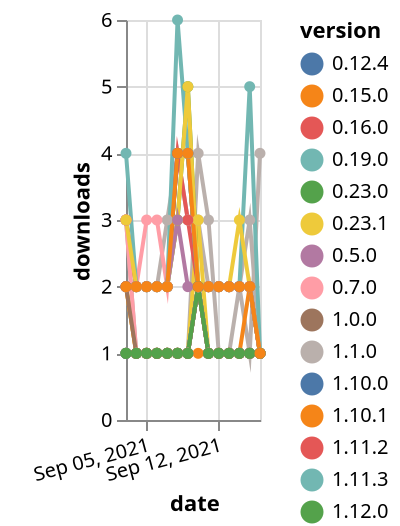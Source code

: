 {"$schema": "https://vega.github.io/schema/vega-lite/v5.json", "description": "A simple bar chart with embedded data.", "data": {"values": [{"date": "2021-09-03", "total": 28, "delta": 3, "version": "1.15.1"}, {"date": "2021-09-04", "total": 29, "delta": 1, "version": "1.15.1"}, {"date": "2021-09-05", "total": 30, "delta": 1, "version": "1.15.1"}, {"date": "2021-09-06", "total": 31, "delta": 1, "version": "1.15.1"}, {"date": "2021-09-07", "total": 32, "delta": 1, "version": "1.15.1"}, {"date": "2021-09-08", "total": 33, "delta": 1, "version": "1.15.1"}, {"date": "2021-09-09", "total": 34, "delta": 1, "version": "1.15.1"}, {"date": "2021-09-10", "total": 38, "delta": 4, "version": "1.15.1"}, {"date": "2021-09-11", "total": 41, "delta": 3, "version": "1.15.1"}, {"date": "2021-09-12", "total": 42, "delta": 1, "version": "1.15.1"}, {"date": "2021-09-13", "total": 43, "delta": 1, "version": "1.15.1"}, {"date": "2021-09-14", "total": 45, "delta": 2, "version": "1.15.1"}, {"date": "2021-09-15", "total": 46, "delta": 1, "version": "1.15.1"}, {"date": "2021-09-16", "total": 50, "delta": 4, "version": "1.15.1"}, {"date": "2021-09-03", "total": 2486, "delta": 2, "version": "1.1.0"}, {"date": "2021-09-04", "total": 2488, "delta": 2, "version": "1.1.0"}, {"date": "2021-09-05", "total": 2490, "delta": 2, "version": "1.1.0"}, {"date": "2021-09-06", "total": 2492, "delta": 2, "version": "1.1.0"}, {"date": "2021-09-07", "total": 2495, "delta": 3, "version": "1.1.0"}, {"date": "2021-09-08", "total": 2499, "delta": 4, "version": "1.1.0"}, {"date": "2021-09-09", "total": 2502, "delta": 3, "version": "1.1.0"}, {"date": "2021-09-10", "total": 2505, "delta": 3, "version": "1.1.0"}, {"date": "2021-09-11", "total": 2507, "delta": 2, "version": "1.1.0"}, {"date": "2021-09-12", "total": 2509, "delta": 2, "version": "1.1.0"}, {"date": "2021-09-13", "total": 2511, "delta": 2, "version": "1.1.0"}, {"date": "2021-09-14", "total": 2513, "delta": 2, "version": "1.1.0"}, {"date": "2021-09-15", "total": 2516, "delta": 3, "version": "1.1.0"}, {"date": "2021-09-16", "total": 2517, "delta": 1, "version": "1.1.0"}, {"date": "2021-09-03", "total": 224, "delta": 1, "version": "1.6.0"}, {"date": "2021-09-04", "total": 225, "delta": 1, "version": "1.6.0"}, {"date": "2021-09-05", "total": 226, "delta": 1, "version": "1.6.0"}, {"date": "2021-09-06", "total": 227, "delta": 1, "version": "1.6.0"}, {"date": "2021-09-07", "total": 228, "delta": 1, "version": "1.6.0"}, {"date": "2021-09-08", "total": 229, "delta": 1, "version": "1.6.0"}, {"date": "2021-09-09", "total": 230, "delta": 1, "version": "1.6.0"}, {"date": "2021-09-10", "total": 232, "delta": 2, "version": "1.6.0"}, {"date": "2021-09-11", "total": 233, "delta": 1, "version": "1.6.0"}, {"date": "2021-09-12", "total": 234, "delta": 1, "version": "1.6.0"}, {"date": "2021-09-13", "total": 235, "delta": 1, "version": "1.6.0"}, {"date": "2021-09-14", "total": 236, "delta": 1, "version": "1.6.0"}, {"date": "2021-09-15", "total": 237, "delta": 1, "version": "1.6.0"}, {"date": "2021-09-16", "total": 238, "delta": 1, "version": "1.6.0"}, {"date": "2021-09-03", "total": 163, "delta": 1, "version": "1.10.1"}, {"date": "2021-09-04", "total": 164, "delta": 1, "version": "1.10.1"}, {"date": "2021-09-05", "total": 165, "delta": 1, "version": "1.10.1"}, {"date": "2021-09-06", "total": 166, "delta": 1, "version": "1.10.1"}, {"date": "2021-09-07", "total": 167, "delta": 1, "version": "1.10.1"}, {"date": "2021-09-08", "total": 168, "delta": 1, "version": "1.10.1"}, {"date": "2021-09-09", "total": 169, "delta": 1, "version": "1.10.1"}, {"date": "2021-09-10", "total": 171, "delta": 2, "version": "1.10.1"}, {"date": "2021-09-11", "total": 172, "delta": 1, "version": "1.10.1"}, {"date": "2021-09-12", "total": 173, "delta": 1, "version": "1.10.1"}, {"date": "2021-09-13", "total": 174, "delta": 1, "version": "1.10.1"}, {"date": "2021-09-14", "total": 175, "delta": 1, "version": "1.10.1"}, {"date": "2021-09-15", "total": 176, "delta": 1, "version": "1.10.1"}, {"date": "2021-09-16", "total": 177, "delta": 1, "version": "1.10.1"}, {"date": "2021-09-03", "total": 271, "delta": 1, "version": "1.9.2"}, {"date": "2021-09-04", "total": 272, "delta": 1, "version": "1.9.2"}, {"date": "2021-09-05", "total": 273, "delta": 1, "version": "1.9.2"}, {"date": "2021-09-06", "total": 274, "delta": 1, "version": "1.9.2"}, {"date": "2021-09-07", "total": 275, "delta": 1, "version": "1.9.2"}, {"date": "2021-09-08", "total": 276, "delta": 1, "version": "1.9.2"}, {"date": "2021-09-09", "total": 277, "delta": 1, "version": "1.9.2"}, {"date": "2021-09-10", "total": 280, "delta": 3, "version": "1.9.2"}, {"date": "2021-09-11", "total": 281, "delta": 1, "version": "1.9.2"}, {"date": "2021-09-12", "total": 282, "delta": 1, "version": "1.9.2"}, {"date": "2021-09-13", "total": 283, "delta": 1, "version": "1.9.2"}, {"date": "2021-09-14", "total": 284, "delta": 1, "version": "1.9.2"}, {"date": "2021-09-15", "total": 285, "delta": 1, "version": "1.9.2"}, {"date": "2021-09-16", "total": 286, "delta": 1, "version": "1.9.2"}, {"date": "2021-09-03", "total": 145, "delta": 1, "version": "1.11.2"}, {"date": "2021-09-04", "total": 146, "delta": 1, "version": "1.11.2"}, {"date": "2021-09-05", "total": 147, "delta": 1, "version": "1.11.2"}, {"date": "2021-09-06", "total": 148, "delta": 1, "version": "1.11.2"}, {"date": "2021-09-07", "total": 149, "delta": 1, "version": "1.11.2"}, {"date": "2021-09-08", "total": 150, "delta": 1, "version": "1.11.2"}, {"date": "2021-09-09", "total": 151, "delta": 1, "version": "1.11.2"}, {"date": "2021-09-10", "total": 153, "delta": 2, "version": "1.11.2"}, {"date": "2021-09-11", "total": 154, "delta": 1, "version": "1.11.2"}, {"date": "2021-09-12", "total": 155, "delta": 1, "version": "1.11.2"}, {"date": "2021-09-13", "total": 156, "delta": 1, "version": "1.11.2"}, {"date": "2021-09-14", "total": 157, "delta": 1, "version": "1.11.2"}, {"date": "2021-09-15", "total": 158, "delta": 1, "version": "1.11.2"}, {"date": "2021-09-16", "total": 159, "delta": 1, "version": "1.11.2"}, {"date": "2021-09-03", "total": 187, "delta": 1, "version": "1.8.0"}, {"date": "2021-09-04", "total": 188, "delta": 1, "version": "1.8.0"}, {"date": "2021-09-05", "total": 189, "delta": 1, "version": "1.8.0"}, {"date": "2021-09-06", "total": 190, "delta": 1, "version": "1.8.0"}, {"date": "2021-09-07", "total": 191, "delta": 1, "version": "1.8.0"}, {"date": "2021-09-08", "total": 192, "delta": 1, "version": "1.8.0"}, {"date": "2021-09-09", "total": 193, "delta": 1, "version": "1.8.0"}, {"date": "2021-09-10", "total": 195, "delta": 2, "version": "1.8.0"}, {"date": "2021-09-11", "total": 196, "delta": 1, "version": "1.8.0"}, {"date": "2021-09-12", "total": 197, "delta": 1, "version": "1.8.0"}, {"date": "2021-09-13", "total": 198, "delta": 1, "version": "1.8.0"}, {"date": "2021-09-14", "total": 199, "delta": 1, "version": "1.8.0"}, {"date": "2021-09-15", "total": 200, "delta": 1, "version": "1.8.0"}, {"date": "2021-09-16", "total": 201, "delta": 1, "version": "1.8.0"}, {"date": "2021-09-03", "total": 150, "delta": 2, "version": "1.13.0"}, {"date": "2021-09-04", "total": 151, "delta": 1, "version": "1.13.0"}, {"date": "2021-09-05", "total": 152, "delta": 1, "version": "1.13.0"}, {"date": "2021-09-06", "total": 153, "delta": 1, "version": "1.13.0"}, {"date": "2021-09-07", "total": 154, "delta": 1, "version": "1.13.0"}, {"date": "2021-09-08", "total": 155, "delta": 1, "version": "1.13.0"}, {"date": "2021-09-09", "total": 156, "delta": 1, "version": "1.13.0"}, {"date": "2021-09-10", "total": 158, "delta": 2, "version": "1.13.0"}, {"date": "2021-09-11", "total": 159, "delta": 1, "version": "1.13.0"}, {"date": "2021-09-12", "total": 160, "delta": 1, "version": "1.13.0"}, {"date": "2021-09-13", "total": 161, "delta": 1, "version": "1.13.0"}, {"date": "2021-09-14", "total": 162, "delta": 1, "version": "1.13.0"}, {"date": "2021-09-15", "total": 163, "delta": 1, "version": "1.13.0"}, {"date": "2021-09-16", "total": 164, "delta": 1, "version": "1.13.0"}, {"date": "2021-09-03", "total": 195, "delta": 1, "version": "1.9.0"}, {"date": "2021-09-04", "total": 196, "delta": 1, "version": "1.9.0"}, {"date": "2021-09-05", "total": 197, "delta": 1, "version": "1.9.0"}, {"date": "2021-09-06", "total": 198, "delta": 1, "version": "1.9.0"}, {"date": "2021-09-07", "total": 199, "delta": 1, "version": "1.9.0"}, {"date": "2021-09-08", "total": 200, "delta": 1, "version": "1.9.0"}, {"date": "2021-09-09", "total": 201, "delta": 1, "version": "1.9.0"}, {"date": "2021-09-10", "total": 203, "delta": 2, "version": "1.9.0"}, {"date": "2021-09-11", "total": 204, "delta": 1, "version": "1.9.0"}, {"date": "2021-09-12", "total": 205, "delta": 1, "version": "1.9.0"}, {"date": "2021-09-13", "total": 206, "delta": 1, "version": "1.9.0"}, {"date": "2021-09-14", "total": 207, "delta": 1, "version": "1.9.0"}, {"date": "2021-09-15", "total": 208, "delta": 1, "version": "1.9.0"}, {"date": "2021-09-16", "total": 209, "delta": 1, "version": "1.9.0"}, {"date": "2021-09-03", "total": 2405, "delta": 2, "version": "0.23.0"}, {"date": "2021-09-04", "total": 2407, "delta": 2, "version": "0.23.0"}, {"date": "2021-09-05", "total": 2409, "delta": 2, "version": "0.23.0"}, {"date": "2021-09-06", "total": 2411, "delta": 2, "version": "0.23.0"}, {"date": "2021-09-07", "total": 2413, "delta": 2, "version": "0.23.0"}, {"date": "2021-09-08", "total": 2416, "delta": 3, "version": "0.23.0"}, {"date": "2021-09-09", "total": 2421, "delta": 5, "version": "0.23.0"}, {"date": "2021-09-10", "total": 2423, "delta": 2, "version": "0.23.0"}, {"date": "2021-09-11", "total": 2425, "delta": 2, "version": "0.23.0"}, {"date": "2021-09-12", "total": 2427, "delta": 2, "version": "0.23.0"}, {"date": "2021-09-13", "total": 2429, "delta": 2, "version": "0.23.0"}, {"date": "2021-09-14", "total": 2431, "delta": 2, "version": "0.23.0"}, {"date": "2021-09-15", "total": 2433, "delta": 2, "version": "0.23.0"}, {"date": "2021-09-16", "total": 2434, "delta": 1, "version": "0.23.0"}, {"date": "2021-09-03", "total": 159, "delta": 1, "version": "1.10.0"}, {"date": "2021-09-04", "total": 160, "delta": 1, "version": "1.10.0"}, {"date": "2021-09-05", "total": 161, "delta": 1, "version": "1.10.0"}, {"date": "2021-09-06", "total": 162, "delta": 1, "version": "1.10.0"}, {"date": "2021-09-07", "total": 163, "delta": 1, "version": "1.10.0"}, {"date": "2021-09-08", "total": 164, "delta": 1, "version": "1.10.0"}, {"date": "2021-09-09", "total": 165, "delta": 1, "version": "1.10.0"}, {"date": "2021-09-10", "total": 167, "delta": 2, "version": "1.10.0"}, {"date": "2021-09-11", "total": 168, "delta": 1, "version": "1.10.0"}, {"date": "2021-09-12", "total": 169, "delta": 1, "version": "1.10.0"}, {"date": "2021-09-13", "total": 170, "delta": 1, "version": "1.10.0"}, {"date": "2021-09-14", "total": 171, "delta": 1, "version": "1.10.0"}, {"date": "2021-09-15", "total": 172, "delta": 1, "version": "1.10.0"}, {"date": "2021-09-16", "total": 173, "delta": 1, "version": "1.10.0"}, {"date": "2021-09-03", "total": 139, "delta": 1, "version": "1.11.3"}, {"date": "2021-09-04", "total": 140, "delta": 1, "version": "1.11.3"}, {"date": "2021-09-05", "total": 141, "delta": 1, "version": "1.11.3"}, {"date": "2021-09-06", "total": 142, "delta": 1, "version": "1.11.3"}, {"date": "2021-09-07", "total": 143, "delta": 1, "version": "1.11.3"}, {"date": "2021-09-08", "total": 144, "delta": 1, "version": "1.11.3"}, {"date": "2021-09-09", "total": 145, "delta": 1, "version": "1.11.3"}, {"date": "2021-09-10", "total": 147, "delta": 2, "version": "1.11.3"}, {"date": "2021-09-11", "total": 148, "delta": 1, "version": "1.11.3"}, {"date": "2021-09-12", "total": 149, "delta": 1, "version": "1.11.3"}, {"date": "2021-09-13", "total": 150, "delta": 1, "version": "1.11.3"}, {"date": "2021-09-14", "total": 151, "delta": 1, "version": "1.11.3"}, {"date": "2021-09-15", "total": 152, "delta": 1, "version": "1.11.3"}, {"date": "2021-09-16", "total": 153, "delta": 1, "version": "1.11.3"}, {"date": "2021-09-03", "total": 2362, "delta": 3, "version": "1.0.0"}, {"date": "2021-09-04", "total": 2364, "delta": 2, "version": "1.0.0"}, {"date": "2021-09-05", "total": 2366, "delta": 2, "version": "1.0.0"}, {"date": "2021-09-06", "total": 2368, "delta": 2, "version": "1.0.0"}, {"date": "2021-09-07", "total": 2370, "delta": 2, "version": "1.0.0"}, {"date": "2021-09-08", "total": 2374, "delta": 4, "version": "1.0.0"}, {"date": "2021-09-09", "total": 2378, "delta": 4, "version": "1.0.0"}, {"date": "2021-09-10", "total": 2380, "delta": 2, "version": "1.0.0"}, {"date": "2021-09-11", "total": 2382, "delta": 2, "version": "1.0.0"}, {"date": "2021-09-12", "total": 2384, "delta": 2, "version": "1.0.0"}, {"date": "2021-09-13", "total": 2386, "delta": 2, "version": "1.0.0"}, {"date": "2021-09-14", "total": 2388, "delta": 2, "version": "1.0.0"}, {"date": "2021-09-15", "total": 2390, "delta": 2, "version": "1.0.0"}, {"date": "2021-09-16", "total": 2391, "delta": 1, "version": "1.0.0"}, {"date": "2021-09-03", "total": 2959, "delta": 2, "version": "0.7.0"}, {"date": "2021-09-04", "total": 2961, "delta": 2, "version": "0.7.0"}, {"date": "2021-09-05", "total": 2964, "delta": 3, "version": "0.7.0"}, {"date": "2021-09-06", "total": 2967, "delta": 3, "version": "0.7.0"}, {"date": "2021-09-07", "total": 2969, "delta": 2, "version": "0.7.0"}, {"date": "2021-09-08", "total": 2973, "delta": 4, "version": "0.7.0"}, {"date": "2021-09-09", "total": 2977, "delta": 4, "version": "0.7.0"}, {"date": "2021-09-10", "total": 2979, "delta": 2, "version": "0.7.0"}, {"date": "2021-09-11", "total": 2981, "delta": 2, "version": "0.7.0"}, {"date": "2021-09-12", "total": 2983, "delta": 2, "version": "0.7.0"}, {"date": "2021-09-13", "total": 2985, "delta": 2, "version": "0.7.0"}, {"date": "2021-09-14", "total": 2987, "delta": 2, "version": "0.7.0"}, {"date": "2021-09-15", "total": 2989, "delta": 2, "version": "0.7.0"}, {"date": "2021-09-16", "total": 2990, "delta": 1, "version": "0.7.0"}, {"date": "2021-09-03", "total": 167, "delta": 1, "version": "1.13.1"}, {"date": "2021-09-04", "total": 168, "delta": 1, "version": "1.13.1"}, {"date": "2021-09-05", "total": 169, "delta": 1, "version": "1.13.1"}, {"date": "2021-09-06", "total": 170, "delta": 1, "version": "1.13.1"}, {"date": "2021-09-07", "total": 171, "delta": 1, "version": "1.13.1"}, {"date": "2021-09-08", "total": 172, "delta": 1, "version": "1.13.1"}, {"date": "2021-09-09", "total": 173, "delta": 1, "version": "1.13.1"}, {"date": "2021-09-10", "total": 175, "delta": 2, "version": "1.13.1"}, {"date": "2021-09-11", "total": 176, "delta": 1, "version": "1.13.1"}, {"date": "2021-09-12", "total": 177, "delta": 1, "version": "1.13.1"}, {"date": "2021-09-13", "total": 178, "delta": 1, "version": "1.13.1"}, {"date": "2021-09-14", "total": 179, "delta": 1, "version": "1.13.1"}, {"date": "2021-09-15", "total": 180, "delta": 1, "version": "1.13.1"}, {"date": "2021-09-16", "total": 181, "delta": 1, "version": "1.13.1"}, {"date": "2021-09-03", "total": 204, "delta": 2, "version": "1.7.0"}, {"date": "2021-09-04", "total": 205, "delta": 1, "version": "1.7.0"}, {"date": "2021-09-05", "total": 206, "delta": 1, "version": "1.7.0"}, {"date": "2021-09-06", "total": 207, "delta": 1, "version": "1.7.0"}, {"date": "2021-09-07", "total": 208, "delta": 1, "version": "1.7.0"}, {"date": "2021-09-08", "total": 209, "delta": 1, "version": "1.7.0"}, {"date": "2021-09-09", "total": 210, "delta": 1, "version": "1.7.0"}, {"date": "2021-09-10", "total": 211, "delta": 1, "version": "1.7.0"}, {"date": "2021-09-11", "total": 212, "delta": 1, "version": "1.7.0"}, {"date": "2021-09-12", "total": 213, "delta": 1, "version": "1.7.0"}, {"date": "2021-09-13", "total": 214, "delta": 1, "version": "1.7.0"}, {"date": "2021-09-14", "total": 215, "delta": 1, "version": "1.7.0"}, {"date": "2021-09-15", "total": 217, "delta": 2, "version": "1.7.0"}, {"date": "2021-09-16", "total": 218, "delta": 1, "version": "1.7.0"}, {"date": "2021-09-03", "total": 2492, "delta": 3, "version": "0.16.0"}, {"date": "2021-09-04", "total": 2494, "delta": 2, "version": "0.16.0"}, {"date": "2021-09-05", "total": 2496, "delta": 2, "version": "0.16.0"}, {"date": "2021-09-06", "total": 2498, "delta": 2, "version": "0.16.0"}, {"date": "2021-09-07", "total": 2500, "delta": 2, "version": "0.16.0"}, {"date": "2021-09-08", "total": 2504, "delta": 4, "version": "0.16.0"}, {"date": "2021-09-09", "total": 2507, "delta": 3, "version": "0.16.0"}, {"date": "2021-09-10", "total": 2509, "delta": 2, "version": "0.16.0"}, {"date": "2021-09-11", "total": 2511, "delta": 2, "version": "0.16.0"}, {"date": "2021-09-12", "total": 2513, "delta": 2, "version": "0.16.0"}, {"date": "2021-09-13", "total": 2515, "delta": 2, "version": "0.16.0"}, {"date": "2021-09-14", "total": 2517, "delta": 2, "version": "0.16.0"}, {"date": "2021-09-15", "total": 2519, "delta": 2, "version": "0.16.0"}, {"date": "2021-09-16", "total": 2520, "delta": 1, "version": "0.16.0"}, {"date": "2021-09-03", "total": 2471, "delta": 2, "version": "0.12.4"}, {"date": "2021-09-04", "total": 2473, "delta": 2, "version": "0.12.4"}, {"date": "2021-09-05", "total": 2475, "delta": 2, "version": "0.12.4"}, {"date": "2021-09-06", "total": 2477, "delta": 2, "version": "0.12.4"}, {"date": "2021-09-07", "total": 2479, "delta": 2, "version": "0.12.4"}, {"date": "2021-09-08", "total": 2483, "delta": 4, "version": "0.12.4"}, {"date": "2021-09-09", "total": 2487, "delta": 4, "version": "0.12.4"}, {"date": "2021-09-10", "total": 2489, "delta": 2, "version": "0.12.4"}, {"date": "2021-09-11", "total": 2491, "delta": 2, "version": "0.12.4"}, {"date": "2021-09-12", "total": 2493, "delta": 2, "version": "0.12.4"}, {"date": "2021-09-13", "total": 2495, "delta": 2, "version": "0.12.4"}, {"date": "2021-09-14", "total": 2497, "delta": 2, "version": "0.12.4"}, {"date": "2021-09-15", "total": 2499, "delta": 2, "version": "0.12.4"}, {"date": "2021-09-16", "total": 2500, "delta": 1, "version": "0.12.4"}, {"date": "2021-09-03", "total": 2888, "delta": 4, "version": "0.19.0"}, {"date": "2021-09-04", "total": 2890, "delta": 2, "version": "0.19.0"}, {"date": "2021-09-05", "total": 2892, "delta": 2, "version": "0.19.0"}, {"date": "2021-09-06", "total": 2894, "delta": 2, "version": "0.19.0"}, {"date": "2021-09-07", "total": 2896, "delta": 2, "version": "0.19.0"}, {"date": "2021-09-08", "total": 2902, "delta": 6, "version": "0.19.0"}, {"date": "2021-09-09", "total": 2906, "delta": 4, "version": "0.19.0"}, {"date": "2021-09-10", "total": 2908, "delta": 2, "version": "0.19.0"}, {"date": "2021-09-11", "total": 2910, "delta": 2, "version": "0.19.0"}, {"date": "2021-09-12", "total": 2912, "delta": 2, "version": "0.19.0"}, {"date": "2021-09-13", "total": 2914, "delta": 2, "version": "0.19.0"}, {"date": "2021-09-14", "total": 2916, "delta": 2, "version": "0.19.0"}, {"date": "2021-09-15", "total": 2921, "delta": 5, "version": "0.19.0"}, {"date": "2021-09-16", "total": 2922, "delta": 1, "version": "0.19.0"}, {"date": "2021-09-03", "total": 121, "delta": 3, "version": "1.14.1"}, {"date": "2021-09-04", "total": 122, "delta": 1, "version": "1.14.1"}, {"date": "2021-09-05", "total": 123, "delta": 1, "version": "1.14.1"}, {"date": "2021-09-06", "total": 124, "delta": 1, "version": "1.14.1"}, {"date": "2021-09-07", "total": 125, "delta": 1, "version": "1.14.1"}, {"date": "2021-09-08", "total": 126, "delta": 1, "version": "1.14.1"}, {"date": "2021-09-09", "total": 127, "delta": 1, "version": "1.14.1"}, {"date": "2021-09-10", "total": 129, "delta": 2, "version": "1.14.1"}, {"date": "2021-09-11", "total": 130, "delta": 1, "version": "1.14.1"}, {"date": "2021-09-12", "total": 131, "delta": 1, "version": "1.14.1"}, {"date": "2021-09-13", "total": 132, "delta": 1, "version": "1.14.1"}, {"date": "2021-09-14", "total": 133, "delta": 1, "version": "1.14.1"}, {"date": "2021-09-15", "total": 134, "delta": 1, "version": "1.14.1"}, {"date": "2021-09-16", "total": 135, "delta": 1, "version": "1.14.1"}, {"date": "2021-09-03", "total": 190, "delta": 1, "version": "1.9.1"}, {"date": "2021-09-04", "total": 191, "delta": 1, "version": "1.9.1"}, {"date": "2021-09-05", "total": 192, "delta": 1, "version": "1.9.1"}, {"date": "2021-09-06", "total": 193, "delta": 1, "version": "1.9.1"}, {"date": "2021-09-07", "total": 194, "delta": 1, "version": "1.9.1"}, {"date": "2021-09-08", "total": 195, "delta": 1, "version": "1.9.1"}, {"date": "2021-09-09", "total": 196, "delta": 1, "version": "1.9.1"}, {"date": "2021-09-10", "total": 198, "delta": 2, "version": "1.9.1"}, {"date": "2021-09-11", "total": 199, "delta": 1, "version": "1.9.1"}, {"date": "2021-09-12", "total": 200, "delta": 1, "version": "1.9.1"}, {"date": "2021-09-13", "total": 201, "delta": 1, "version": "1.9.1"}, {"date": "2021-09-14", "total": 202, "delta": 1, "version": "1.9.1"}, {"date": "2021-09-15", "total": 203, "delta": 1, "version": "1.9.1"}, {"date": "2021-09-16", "total": 204, "delta": 1, "version": "1.9.1"}, {"date": "2021-09-03", "total": 128, "delta": 2, "version": "1.15.0"}, {"date": "2021-09-04", "total": 129, "delta": 1, "version": "1.15.0"}, {"date": "2021-09-05", "total": 130, "delta": 1, "version": "1.15.0"}, {"date": "2021-09-06", "total": 131, "delta": 1, "version": "1.15.0"}, {"date": "2021-09-07", "total": 132, "delta": 1, "version": "1.15.0"}, {"date": "2021-09-08", "total": 133, "delta": 1, "version": "1.15.0"}, {"date": "2021-09-09", "total": 134, "delta": 1, "version": "1.15.0"}, {"date": "2021-09-10", "total": 136, "delta": 2, "version": "1.15.0"}, {"date": "2021-09-11", "total": 137, "delta": 1, "version": "1.15.0"}, {"date": "2021-09-12", "total": 138, "delta": 1, "version": "1.15.0"}, {"date": "2021-09-13", "total": 139, "delta": 1, "version": "1.15.0"}, {"date": "2021-09-14", "total": 140, "delta": 1, "version": "1.15.0"}, {"date": "2021-09-15", "total": 141, "delta": 1, "version": "1.15.0"}, {"date": "2021-09-16", "total": 142, "delta": 1, "version": "1.15.0"}, {"date": "2021-09-03", "total": 2402, "delta": 3, "version": "0.23.1"}, {"date": "2021-09-04", "total": 2404, "delta": 2, "version": "0.23.1"}, {"date": "2021-09-05", "total": 2406, "delta": 2, "version": "0.23.1"}, {"date": "2021-09-06", "total": 2408, "delta": 2, "version": "0.23.1"}, {"date": "2021-09-07", "total": 2410, "delta": 2, "version": "0.23.1"}, {"date": "2021-09-08", "total": 2413, "delta": 3, "version": "0.23.1"}, {"date": "2021-09-09", "total": 2418, "delta": 5, "version": "0.23.1"}, {"date": "2021-09-10", "total": 2420, "delta": 2, "version": "0.23.1"}, {"date": "2021-09-11", "total": 2422, "delta": 2, "version": "0.23.1"}, {"date": "2021-09-12", "total": 2424, "delta": 2, "version": "0.23.1"}, {"date": "2021-09-13", "total": 2426, "delta": 2, "version": "0.23.1"}, {"date": "2021-09-14", "total": 2429, "delta": 3, "version": "0.23.1"}, {"date": "2021-09-15", "total": 2431, "delta": 2, "version": "0.23.1"}, {"date": "2021-09-16", "total": 2432, "delta": 1, "version": "0.23.1"}, {"date": "2021-09-03", "total": 2937, "delta": 2, "version": "0.5.0"}, {"date": "2021-09-04", "total": 2939, "delta": 2, "version": "0.5.0"}, {"date": "2021-09-05", "total": 2941, "delta": 2, "version": "0.5.0"}, {"date": "2021-09-06", "total": 2943, "delta": 2, "version": "0.5.0"}, {"date": "2021-09-07", "total": 2945, "delta": 2, "version": "0.5.0"}, {"date": "2021-09-08", "total": 2948, "delta": 3, "version": "0.5.0"}, {"date": "2021-09-09", "total": 2950, "delta": 2, "version": "0.5.0"}, {"date": "2021-09-10", "total": 2952, "delta": 2, "version": "0.5.0"}, {"date": "2021-09-11", "total": 2954, "delta": 2, "version": "0.5.0"}, {"date": "2021-09-12", "total": 2956, "delta": 2, "version": "0.5.0"}, {"date": "2021-09-13", "total": 2958, "delta": 2, "version": "0.5.0"}, {"date": "2021-09-14", "total": 2960, "delta": 2, "version": "0.5.0"}, {"date": "2021-09-15", "total": 2962, "delta": 2, "version": "0.5.0"}, {"date": "2021-09-16", "total": 2963, "delta": 1, "version": "0.5.0"}, {"date": "2021-09-03", "total": 134, "delta": 1, "version": "1.12.0"}, {"date": "2021-09-04", "total": 135, "delta": 1, "version": "1.12.0"}, {"date": "2021-09-05", "total": 136, "delta": 1, "version": "1.12.0"}, {"date": "2021-09-06", "total": 137, "delta": 1, "version": "1.12.0"}, {"date": "2021-09-07", "total": 138, "delta": 1, "version": "1.12.0"}, {"date": "2021-09-08", "total": 139, "delta": 1, "version": "1.12.0"}, {"date": "2021-09-09", "total": 140, "delta": 1, "version": "1.12.0"}, {"date": "2021-09-10", "total": 142, "delta": 2, "version": "1.12.0"}, {"date": "2021-09-11", "total": 143, "delta": 1, "version": "1.12.0"}, {"date": "2021-09-12", "total": 144, "delta": 1, "version": "1.12.0"}, {"date": "2021-09-13", "total": 145, "delta": 1, "version": "1.12.0"}, {"date": "2021-09-14", "total": 146, "delta": 1, "version": "1.12.0"}, {"date": "2021-09-15", "total": 147, "delta": 1, "version": "1.12.0"}, {"date": "2021-09-16", "total": 148, "delta": 1, "version": "1.12.0"}, {"date": "2021-09-03", "total": 2477, "delta": 2, "version": "0.15.0"}, {"date": "2021-09-04", "total": 2479, "delta": 2, "version": "0.15.0"}, {"date": "2021-09-05", "total": 2481, "delta": 2, "version": "0.15.0"}, {"date": "2021-09-06", "total": 2483, "delta": 2, "version": "0.15.0"}, {"date": "2021-09-07", "total": 2485, "delta": 2, "version": "0.15.0"}, {"date": "2021-09-08", "total": 2489, "delta": 4, "version": "0.15.0"}, {"date": "2021-09-09", "total": 2493, "delta": 4, "version": "0.15.0"}, {"date": "2021-09-10", "total": 2495, "delta": 2, "version": "0.15.0"}, {"date": "2021-09-11", "total": 2497, "delta": 2, "version": "0.15.0"}, {"date": "2021-09-12", "total": 2499, "delta": 2, "version": "0.15.0"}, {"date": "2021-09-13", "total": 2501, "delta": 2, "version": "0.15.0"}, {"date": "2021-09-14", "total": 2503, "delta": 2, "version": "0.15.0"}, {"date": "2021-09-15", "total": 2505, "delta": 2, "version": "0.15.0"}, {"date": "2021-09-16", "total": 2506, "delta": 1, "version": "0.15.0"}]}, "width": "container", "mark": {"type": "line", "point": {"filled": true}}, "encoding": {"x": {"field": "date", "type": "temporal", "timeUnit": "yearmonthdate", "title": "date", "axis": {"labelAngle": -15}}, "y": {"field": "delta", "type": "quantitative", "title": "downloads"}, "color": {"field": "version", "type": "nominal"}, "tooltip": {"field": "delta"}}}